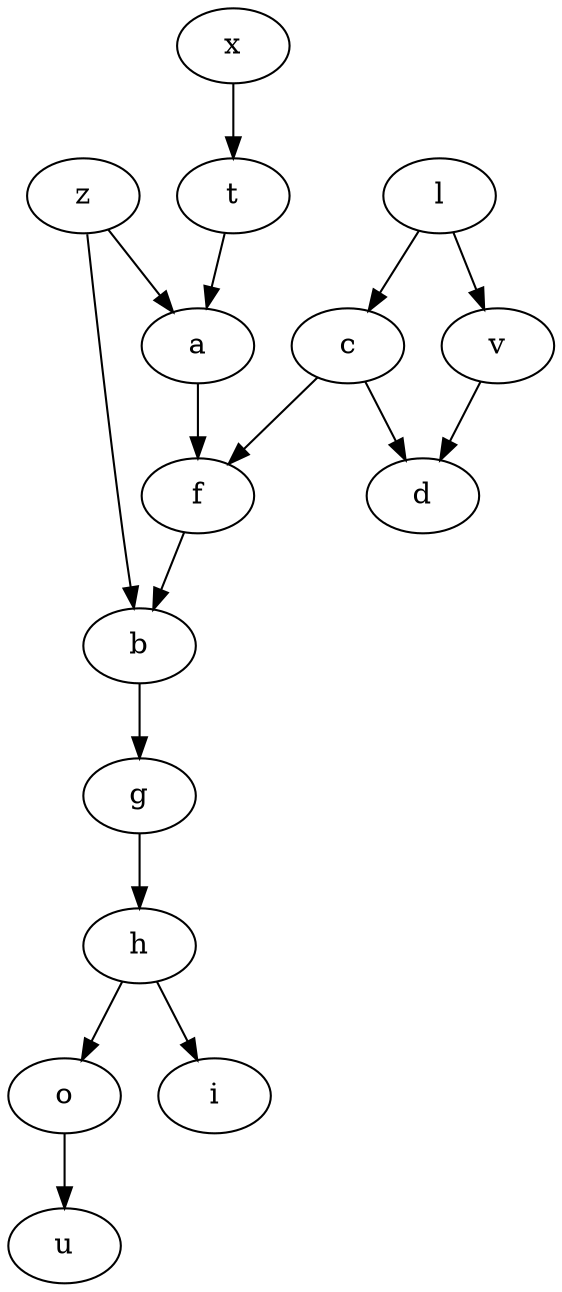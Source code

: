digraph mio_grafo {
z -> b;
c -> f;
a -> f;
f -> b;
l -> c;
z -> a;
c -> d;
v -> d;
l -> v;
x -> t;
t -> a;
b -> g;
g -> h;
h -> o;
o -> u;
h -> i;
}

